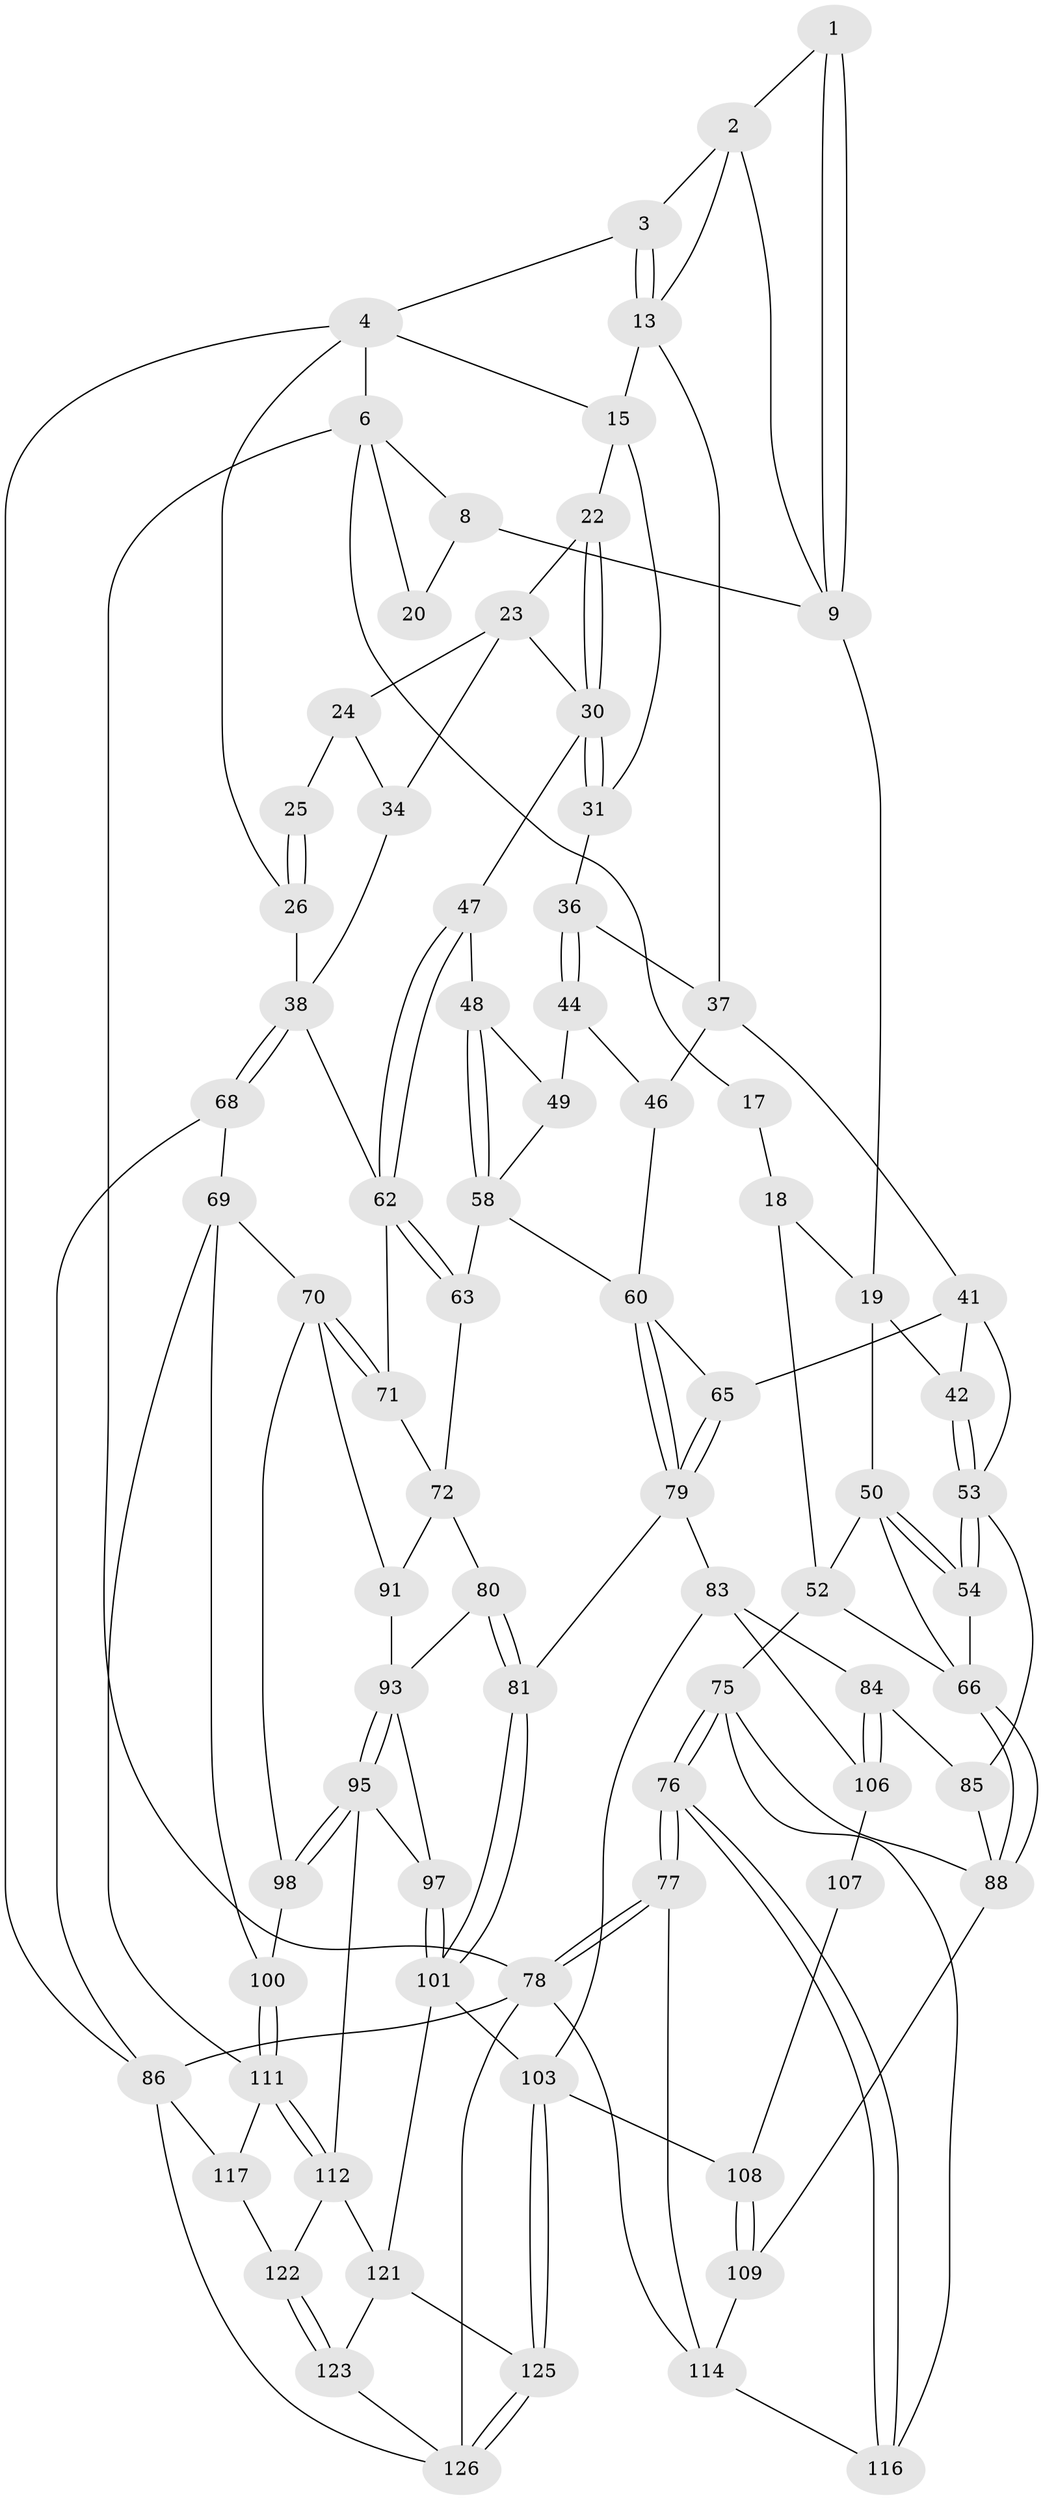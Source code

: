 // Generated by graph-tools (version 1.1) at 2025/24/03/03/25 07:24:32]
// undirected, 80 vertices, 171 edges
graph export_dot {
graph [start="1"]
  node [color=gray90,style=filled];
  1 [pos="+0.44452316170465433+0"];
  2 [pos="+0.5378931982734297+0",super="+11"];
  3 [pos="+0.5432715940142857+0"];
  4 [pos="+0.636047916287673+0",super="+5"];
  6 [pos="+0+0",super="+7"];
  8 [pos="+0.2194004137412965+0",super="+10"];
  9 [pos="+0.23198269243135167+0.17853190805613833",super="+12"];
  13 [pos="+0.49646478805819394+0.10347342476700389",super="+14"];
  15 [pos="+0.6938869251984658+0.0035286654821236347",super="+16"];
  17 [pos="+0.06960913575170281+0.08823628446947514",super="+21"];
  18 [pos="+0.08334694951671286+0.14342160166016849",super="+35"];
  19 [pos="+0.22734570147994942+0.2008879446781375",super="+43"];
  20 [pos="+0.06306278110561533+0.028151695644069864"];
  22 [pos="+0.7827511820428904+0.10429148982570728"];
  23 [pos="+0.8221583998428714+0.12298414556966926",super="+32"];
  24 [pos="+0.8414535085698244+0.11645656225849317",super="+29"];
  25 [pos="+0.8777269036251921+0.09836758938439008",super="+28"];
  26 [pos="+1+0",super="+27"];
  30 [pos="+0.7157161910223204+0.2431889426178256",super="+33"];
  31 [pos="+0.6588240868541654+0.21915911853168757"];
  34 [pos="+0.8789492228010283+0.3427490568677362"];
  36 [pos="+0.6039406531906849+0.24447881423632542"];
  37 [pos="+0.49839529293618295+0.19992882526345615",super="+40"];
  38 [pos="+1+0.4595897915044019",super="+39"];
  41 [pos="+0.3243732103960275+0.30384752697587303",super="+56"];
  42 [pos="+0.2670894067225796+0.2569956994077849"];
  44 [pos="+0.5971902533435693+0.28887368392897417",super="+45"];
  46 [pos="+0.4315820396963789+0.32793666075176814"];
  47 [pos="+0.6458818187329304+0.3712616217740457"];
  48 [pos="+0.6176207375197914+0.36039682236254916"];
  49 [pos="+0.6076215636960588+0.3412473762564117",super="+55"];
  50 [pos="+0.11320586427087505+0.32107712267976907",super="+51"];
  52 [pos="+0+0.22940455133728763",super="+74"];
  53 [pos="+0.20592432826192328+0.5333893275177987",super="+57"];
  54 [pos="+0.18325850474195995+0.5243142503150103"];
  58 [pos="+0.5448720655821081+0.43803512177401643",super="+59"];
  60 [pos="+0.4932177014486186+0.5067339272824318",super="+61"];
  62 [pos="+0.697375789542448+0.4631457257236872",super="+64"];
  63 [pos="+0.6682917911708471+0.5068171056524461"];
  65 [pos="+0.3204097526547327+0.48855994808890374"];
  66 [pos="+0.06915555374758835+0.5446555824562405",super="+67"];
  68 [pos="+1+0.5117475078249298"];
  69 [pos="+0.9816184936720879+0.6187365472055899",super="+99"];
  70 [pos="+0.9737743265101416+0.6214629178395751",super="+90"];
  71 [pos="+0.8116132405352142+0.5629385749262606"];
  72 [pos="+0.7746485527727995+0.5932090522399475",super="+73"];
  75 [pos="+0+0.7119414860325685",super="+89"];
  76 [pos="+0+0.9486328831489629"];
  77 [pos="+0+1"];
  78 [pos="+0+1",super="+127"];
  79 [pos="+0.4809530593639221+0.5598317460726177",super="+82"];
  80 [pos="+0.6181191897516413+0.6430506878428437"];
  81 [pos="+0.599762396593037+0.6584238108951895"];
  83 [pos="+0.48921765860873556+0.6504458613227173",super="+105"];
  84 [pos="+0.4393135491324822+0.6701023895818985"];
  85 [pos="+0.23390798782367406+0.5578996080611995"];
  86 [pos="+1+1",super="+87"];
  88 [pos="+0.05947425371105152+0.6989696224844409",super="+92"];
  91 [pos="+0.7792370885499833+0.6060366154211673"];
  93 [pos="+0.7577825453876676+0.6788479316058194",super="+94"];
  95 [pos="+0.8130842236989801+0.7545758600967516",super="+96"];
  97 [pos="+0.7391428867155849+0.7994335594968096"];
  98 [pos="+0.8578449214082637+0.7221576445526334"];
  100 [pos="+0.890204267088294+0.753840973968968"];
  101 [pos="+0.6639486413289554+0.8062776646299585",super="+102"];
  103 [pos="+0.5591489358613932+0.9411628404303126",super="+104"];
  106 [pos="+0.4265107790941893+0.6907280410604968",super="+110"];
  107 [pos="+0.38361097553488704+0.7481347168117483"];
  108 [pos="+0.377606192935427+0.7538284988760382",super="+119"];
  109 [pos="+0.2395563023733198+0.8444416607972158",super="+113"];
  111 [pos="+0.8998320193480869+0.8416529903487988",super="+118"];
  112 [pos="+0.8171637292970769+0.8578840077739474",super="+120"];
  114 [pos="+0.2257155370879304+0.8795691058743991",super="+115"];
  116 [pos="+0.060206171402546416+0.817427691805097"];
  117 [pos="+1+0.9006388097487421"];
  121 [pos="+0.7518237970194989+0.9426813111627412",super="+124"];
  122 [pos="+0.8569969971724107+0.92326649098616"];
  123 [pos="+0.8497322575906242+1"];
  125 [pos="+0.5536226562253921+0.9755246559407077"];
  126 [pos="+0.5057249742737773+1",super="+128"];
  1 -- 2;
  1 -- 9;
  1 -- 9;
  2 -- 3;
  2 -- 9;
  2 -- 13;
  3 -- 4;
  3 -- 13;
  3 -- 13;
  4 -- 15;
  4 -- 26;
  4 -- 86;
  4 -- 6;
  6 -- 78;
  6 -- 17;
  6 -- 8;
  6 -- 20;
  8 -- 9;
  8 -- 20;
  9 -- 19;
  13 -- 15;
  13 -- 37;
  15 -- 22;
  15 -- 31;
  17 -- 18 [weight=2];
  18 -- 19;
  18 -- 52;
  19 -- 42;
  19 -- 50;
  22 -- 23;
  22 -- 30;
  22 -- 30;
  23 -- 24;
  23 -- 34;
  23 -- 30;
  24 -- 25 [weight=2];
  24 -- 34;
  25 -- 26 [weight=2];
  25 -- 26;
  26 -- 38;
  30 -- 31;
  30 -- 31;
  30 -- 47;
  31 -- 36;
  34 -- 38;
  36 -- 37;
  36 -- 44;
  36 -- 44;
  37 -- 41;
  37 -- 46;
  38 -- 68;
  38 -- 68;
  38 -- 62;
  41 -- 42;
  41 -- 65;
  41 -- 53;
  42 -- 53;
  42 -- 53;
  44 -- 49 [weight=2];
  44 -- 46;
  46 -- 60;
  47 -- 48;
  47 -- 62;
  47 -- 62;
  48 -- 49;
  48 -- 58;
  48 -- 58;
  49 -- 58;
  50 -- 54;
  50 -- 54;
  50 -- 52;
  50 -- 66;
  52 -- 66;
  52 -- 75;
  53 -- 54;
  53 -- 54;
  53 -- 85;
  54 -- 66;
  58 -- 60;
  58 -- 63;
  60 -- 79;
  60 -- 79;
  60 -- 65;
  62 -- 63;
  62 -- 63;
  62 -- 71;
  63 -- 72;
  65 -- 79;
  65 -- 79;
  66 -- 88;
  66 -- 88;
  68 -- 69;
  68 -- 86;
  69 -- 70;
  69 -- 100;
  69 -- 111;
  70 -- 71;
  70 -- 71;
  70 -- 98;
  70 -- 91;
  71 -- 72;
  72 -- 91;
  72 -- 80;
  75 -- 76;
  75 -- 76;
  75 -- 88;
  75 -- 116;
  76 -- 77;
  76 -- 77;
  76 -- 116;
  76 -- 116;
  77 -- 78;
  77 -- 78;
  77 -- 114;
  78 -- 86;
  78 -- 114;
  78 -- 126;
  79 -- 81;
  79 -- 83;
  80 -- 81;
  80 -- 81;
  80 -- 93;
  81 -- 101;
  81 -- 101;
  83 -- 84;
  83 -- 106;
  83 -- 103;
  84 -- 85;
  84 -- 106;
  84 -- 106;
  85 -- 88;
  86 -- 117;
  86 -- 126;
  88 -- 109;
  91 -- 93;
  93 -- 95;
  93 -- 95;
  93 -- 97;
  95 -- 98;
  95 -- 98;
  95 -- 112;
  95 -- 97;
  97 -- 101;
  97 -- 101;
  98 -- 100;
  100 -- 111;
  100 -- 111;
  101 -- 121;
  101 -- 103;
  103 -- 125;
  103 -- 125;
  103 -- 108;
  106 -- 107 [weight=2];
  107 -- 108;
  108 -- 109 [weight=2];
  108 -- 109;
  109 -- 114;
  111 -- 112;
  111 -- 112;
  111 -- 117;
  112 -- 121;
  112 -- 122;
  114 -- 116;
  117 -- 122;
  121 -- 123;
  121 -- 125;
  122 -- 123;
  122 -- 123;
  123 -- 126;
  125 -- 126;
  125 -- 126;
}
